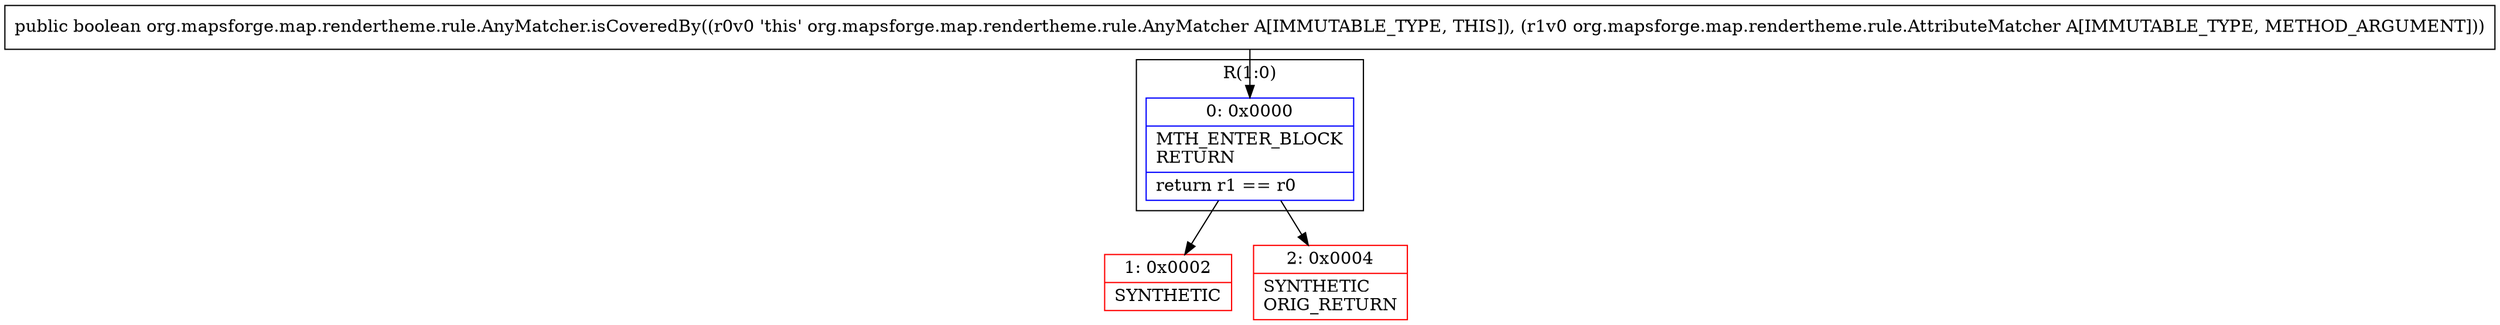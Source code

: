 digraph "CFG fororg.mapsforge.map.rendertheme.rule.AnyMatcher.isCoveredBy(Lorg\/mapsforge\/map\/rendertheme\/rule\/AttributeMatcher;)Z" {
subgraph cluster_Region_313726472 {
label = "R(1:0)";
node [shape=record,color=blue];
Node_0 [shape=record,label="{0\:\ 0x0000|MTH_ENTER_BLOCK\lRETURN\l|return r1 == r0\l}"];
}
Node_1 [shape=record,color=red,label="{1\:\ 0x0002|SYNTHETIC\l}"];
Node_2 [shape=record,color=red,label="{2\:\ 0x0004|SYNTHETIC\lORIG_RETURN\l}"];
MethodNode[shape=record,label="{public boolean org.mapsforge.map.rendertheme.rule.AnyMatcher.isCoveredBy((r0v0 'this' org.mapsforge.map.rendertheme.rule.AnyMatcher A[IMMUTABLE_TYPE, THIS]), (r1v0 org.mapsforge.map.rendertheme.rule.AttributeMatcher A[IMMUTABLE_TYPE, METHOD_ARGUMENT])) }"];
MethodNode -> Node_0;
Node_0 -> Node_1;
Node_0 -> Node_2;
}

